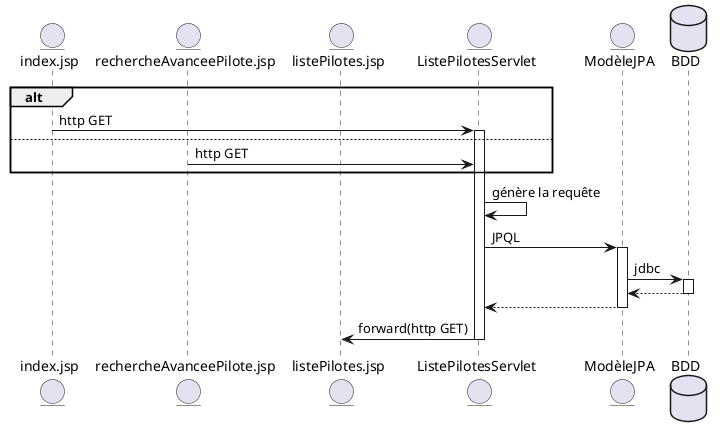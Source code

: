 @startuml Liste Pilotes
entity index.jsp
entity rechercheAvanceePilote.jsp
entity listePilotes.jsp
entity ListePilotesServlet as LPS
entity ModèleJPA
database BDD
alt
  index.jsp -> LPS: http GET
  activate LPS
else
  rechercheAvanceePilote.jsp -> LPS: http GET
end
LPS -> LPS: génère la requête
LPS -> ModèleJPA: JPQL
activate ModèleJPA
ModèleJPA -> BDD: jdbc
activate BDD
BDD --> ModèleJPA
deactivate BDD
ModèleJPA --> LPS
deactivate ModèleJPA
LPS -> listePilotes.jsp: forward(http GET)
deactivate LPS
@enduml